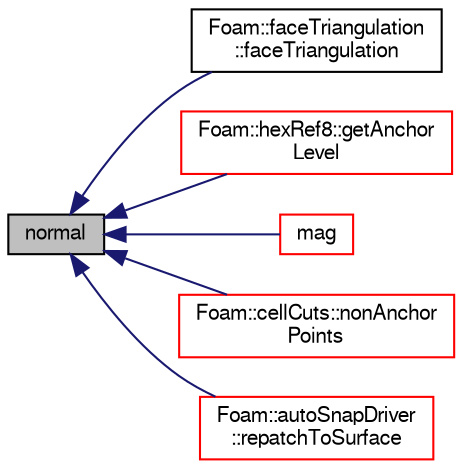 digraph "normal"
{
  bgcolor="transparent";
  edge [fontname="FreeSans",fontsize="10",labelfontname="FreeSans",labelfontsize="10"];
  node [fontname="FreeSans",fontsize="10",shape=record];
  rankdir="LR";
  Node140 [label="normal",height=0.2,width=0.4,color="black", fillcolor="grey75", style="filled", fontcolor="black"];
  Node140 -> Node141 [dir="back",color="midnightblue",fontsize="10",style="solid",fontname="FreeSans"];
  Node141 [label="Foam::faceTriangulation\l::faceTriangulation",height=0.2,width=0.4,color="black",URL="$a30550.html#a4c59a937a21599776ff2f88c2e7e1669",tooltip="Construct from face and points. Decomposition based on average. "];
  Node140 -> Node142 [dir="back",color="midnightblue",fontsize="10",style="solid",fontname="FreeSans"];
  Node142 [label="Foam::hexRef8::getAnchor\lLevel",height=0.2,width=0.4,color="red",URL="$a21654.html#aed49cb175362b037d69517422f320332",tooltip="Gets level such that the face has four points <= level. "];
  Node140 -> Node149 [dir="back",color="midnightblue",fontsize="10",style="solid",fontname="FreeSans"];
  Node149 [label="mag",height=0.2,width=0.4,color="red",URL="$a27218.html#a4e7462523832986fec7cf4e862ccc6fd",tooltip="Magnitude of face area. "];
  Node140 -> Node160 [dir="back",color="midnightblue",fontsize="10",style="solid",fontname="FreeSans"];
  Node160 [label="Foam::cellCuts::nonAnchor\lPoints",height=0.2,width=0.4,color="red",URL="$a21466.html#a99cdc1288c329f2654ead522706957a6",tooltip="Invert anchor point selection. "];
  Node140 -> Node169 [dir="back",color="midnightblue",fontsize="10",style="solid",fontname="FreeSans"];
  Node169 [label="Foam::autoSnapDriver\l::repatchToSurface",height=0.2,width=0.4,color="red",URL="$a24622.html#abf0c9c836463b6164ef331dce238b2fa",tooltip="Repatch faces according to surface nearest the face centre. "];
}
